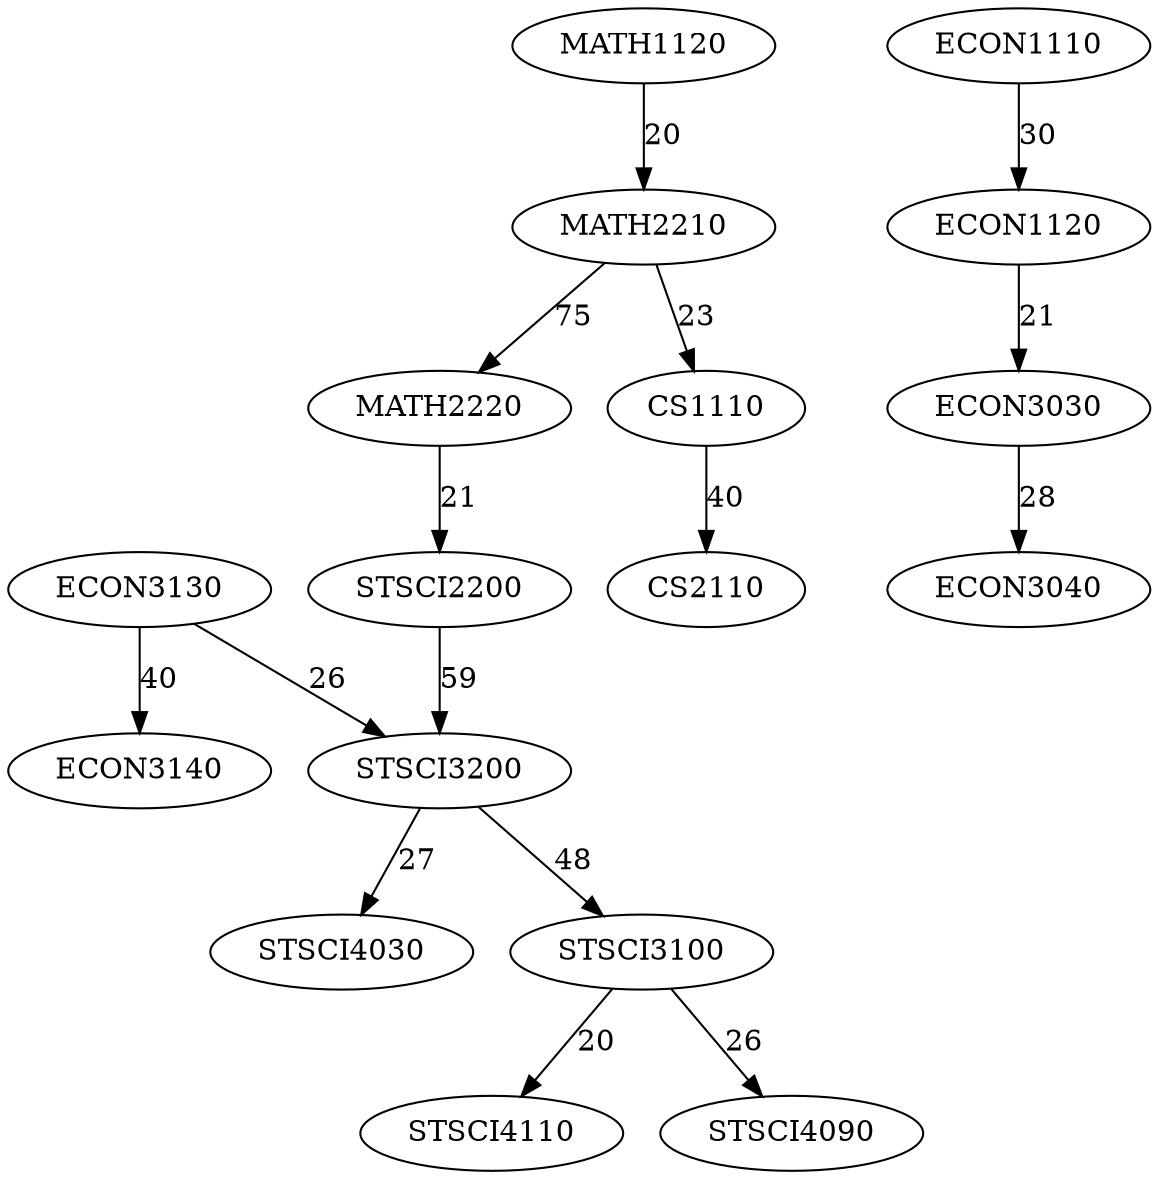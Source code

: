 digraph course_graph {
MATH2210 -> MATH2220 [ label = "75" ];
MATH2210 -> CS1110 [ label = "23" ];
STSCI3200 -> STSCI4030 [ label = "27" ];
STSCI3200 -> STSCI3100 [ label = "48" ];
ECON1120 -> ECON3030 [ label = "21" ];
ECON3030 -> ECON3040 [ label = "28" ];
STSCI2200 -> STSCI3200 [ label = "59" ];
ECON1110 -> ECON1120 [ label = "30" ];
MATH2220 -> STSCI2200 [ label = "21" ];
MATH1120 -> MATH2210 [ label = "20" ];
STSCI3100 -> STSCI4110 [ label = "20" ];
STSCI3100 -> STSCI4090 [ label = "26" ];
ECON3130 -> STSCI3200 [ label = "26" ];
ECON3130 -> ECON3140 [ label = "40" ];
CS1110 -> CS2110 [ label = "40" ];
ECON1120 [ label = "ECON1120" ];
STSCI3200 [ label = "STSCI3200" ];
STSCI2200 [ label = "STSCI2200" ];
CS1110 [ label = "CS1110" ];
ECON3030 [ label = "ECON3030" ];
MATH2220 [ label = "MATH2220" ];
STSCI3100 [ label = "STSCI3100" ];
MATH2210 [ label = "MATH2210" ];
}
